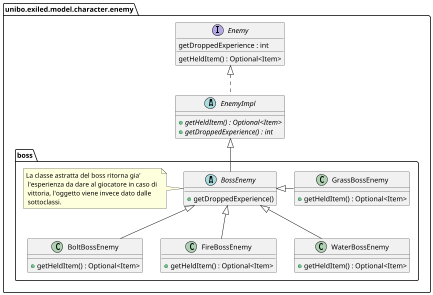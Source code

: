 @startuml
scale 0.50
set separator none
package unibo.exiled.model.character.enemy{
    interface Enemy{
        getHeldItem() : Optional<Item>
        getDroppedExperience : int
    }
    abstract class EnemyImpl{
        + {abstract} getHeldItem() : Optional<Item>
        + {abstract} getDroppedExperience() : int
    }
    package boss{
        abstract BossEnemy{
            + getDroppedExperience()
        }
        note left: La classe astratta del boss ritorna gia' \n l'esperienza da dare al giocatore in caso di \n vittoria, l'oggetto viene invece dato dalle \n sottoclassi.
        class BoltBossEnemy{
            + getHeldItem() : Optional<Item>
        }
        class FireBossEnemy{
            + getHeldItem() : Optional<Item>
        }
        class WaterBossEnemy{
            + getHeldItem() : Optional<Item>
        }
        class GrassBossEnemy{
            + getHeldItem() : Optional<Item>
        }
    }
}
Enemy <|.. EnemyImpl
BossEnemy <|- GrassBossEnemy
BossEnemy <|-- WaterBossEnemy
BossEnemy <|-- FireBossEnemy
BossEnemy <|-- BoltBossEnemy
EnemyImpl <|-- BossEnemy
@enduml